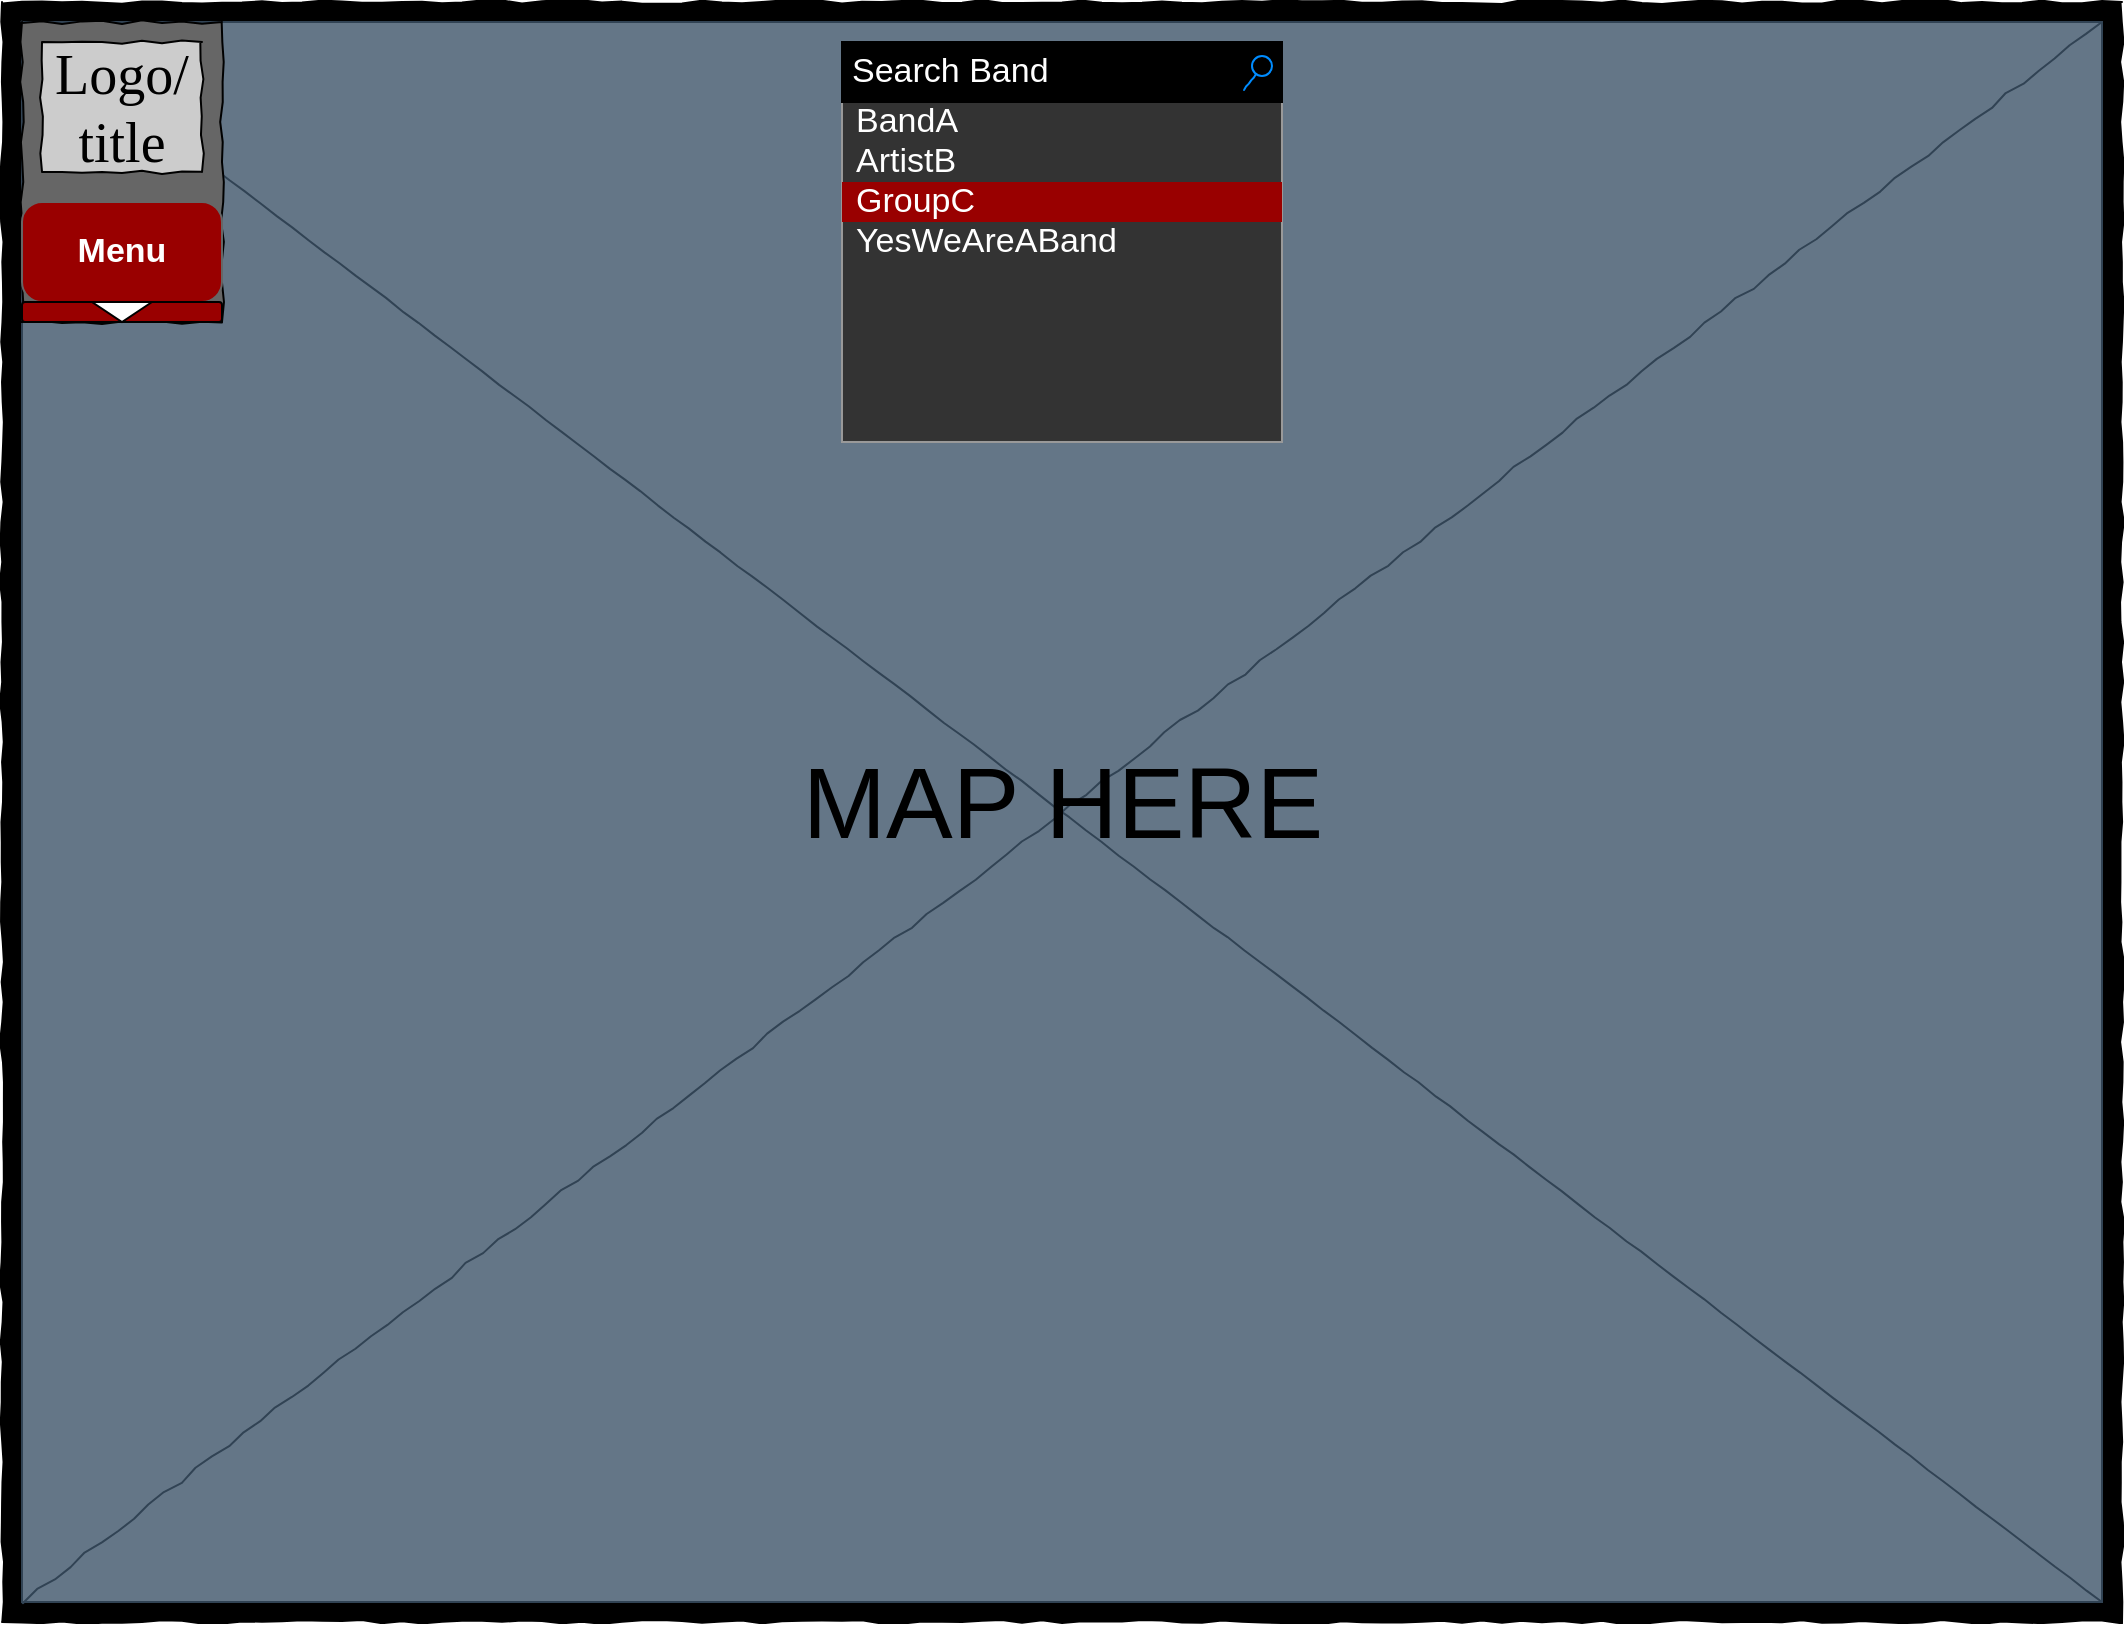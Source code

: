 <mxfile version="13.9.9" type="device"><diagram name="Page-1" id="03018318-947c-dd8e-b7a3-06fadd420f32"><mxGraphModel dx="1422" dy="822" grid="1" gridSize="10" guides="1" tooltips="1" connect="1" arrows="1" fold="1" page="1" pageScale="1" pageWidth="1100" pageHeight="850" background="#ffffff" math="0" shadow="0"><root><mxCell id="0"/><mxCell id="1" parent="0"/><mxCell id="KNHAZ4ZIhHZ9TbClgUVu-1" value="" style="whiteSpace=wrap;html=1;rounded=0;shadow=0;labelBackgroundColor=none;strokeColor=#000000;strokeWidth=1;fontFamily=Verdana;fontSize=12;fontColor=#000000;align=center;comic=1;fillColor=#000000;" vertex="1" parent="1"><mxGeometry x="20" y="20" width="1060" height="810" as="geometry"/></mxCell><mxCell id="KNHAZ4ZIhHZ9TbClgUVu-2" value="" style="verticalLabelPosition=bottom;shadow=0;dashed=0;align=center;html=1;verticalAlign=top;strokeWidth=1;shape=mxgraph.mockup.graphics.simpleIcon;strokeColor=#314354;rounded=0;labelBackgroundColor=none;fontFamily=Verdana;fontSize=14;fontColor=#ffffff;comic=1;fillColor=#647687;" vertex="1" parent="1"><mxGeometry x="30" y="30" width="1040" height="790" as="geometry"/></mxCell><mxCell id="KNHAZ4ZIhHZ9TbClgUVu-3" value="" style="whiteSpace=wrap;html=1;rounded=0;shadow=0;labelBackgroundColor=none;strokeWidth=1;fontFamily=Verdana;fontSize=12;align=center;comic=1;fillColor=#666666;" vertex="1" parent="1"><mxGeometry x="30" y="30" width="100" height="150" as="geometry"/></mxCell><mxCell id="KNHAZ4ZIhHZ9TbClgUVu-4" value="Logo/&lt;br&gt;title" style="whiteSpace=wrap;html=1;rounded=0;shadow=0;labelBackgroundColor=none;strokeWidth=1;fontFamily=Verdana;fontSize=28;align=center;comic=1;fillColor=#CCCCCC;" vertex="1" parent="1"><mxGeometry x="40" y="40" width="80" height="65" as="geometry"/></mxCell><mxCell id="KNHAZ4ZIhHZ9TbClgUVu-6" value="MAP HERE" style="text;html=1;align=center;verticalAlign=middle;resizable=0;points=[];autosize=1;fontSize=50;" vertex="1" parent="1"><mxGeometry x="410" y="385" width="280" height="70" as="geometry"/></mxCell><mxCell id="KNHAZ4ZIhHZ9TbClgUVu-31" value="Menu" style="strokeWidth=1;shadow=0;dashed=0;align=center;html=1;shape=mxgraph.mockup.buttons.button;strokeColor=#666666;fontColor=#ffffff;mainText=;buttonStyle=round;fontSize=17;fontStyle=1;whiteSpace=wrap;fillColor=#990000;" vertex="1" parent="1"><mxGeometry x="30" y="120" width="100" height="50" as="geometry"/></mxCell><mxCell id="KNHAZ4ZIhHZ9TbClgUVu-32" value="" style="rounded=1;whiteSpace=wrap;html=1;fillColor=#990000;" vertex="1" parent="1"><mxGeometry x="30" y="170" width="100" height="10" as="geometry"/></mxCell><mxCell id="KNHAZ4ZIhHZ9TbClgUVu-30" value="" style="triangle;whiteSpace=wrap;html=1;rotation=90;" vertex="1" parent="1"><mxGeometry x="75" y="160" width="10" height="30" as="geometry"/></mxCell><mxCell id="KNHAZ4ZIhHZ9TbClgUVu-38" value="" style="strokeWidth=1;shadow=0;dashed=0;align=center;html=1;shape=mxgraph.mockup.forms.rrect;rSize=0;strokeColor=#999999;fillColor=#333333;fontColor=#FFFFFF;" vertex="1" parent="1"><mxGeometry x="440" y="40" width="220" height="200" as="geometry"/></mxCell><mxCell id="KNHAZ4ZIhHZ9TbClgUVu-39" value="Title" style="strokeWidth=1;shadow=0;dashed=0;align=center;html=1;shape=mxgraph.mockup.forms.rrect;rSize=0;strokeColor=#999999;fontColor=#008cff;fontSize=17;fillColor=#ffffff;resizeWidth=1;" vertex="1" parent="KNHAZ4ZIhHZ9TbClgUVu-38"><mxGeometry width="220.0" height="30" relative="1" as="geometry"/></mxCell><mxCell id="KNHAZ4ZIhHZ9TbClgUVu-40" value="BandA" style="strokeWidth=1;shadow=0;dashed=0;align=center;html=1;shape=mxgraph.mockup.forms.anchor;fontSize=17;align=left;spacingLeft=5;resizeWidth=1;fontColor=#FFFFFF;" vertex="1" parent="KNHAZ4ZIhHZ9TbClgUVu-38"><mxGeometry width="220.0" height="20" relative="1" as="geometry"><mxPoint y="30" as="offset"/></mxGeometry></mxCell><mxCell id="KNHAZ4ZIhHZ9TbClgUVu-41" value="&lt;font color=&quot;#ffffff&quot;&gt;ArtistB&lt;/font&gt;" style="strokeWidth=1;shadow=0;dashed=0;align=center;html=1;shape=mxgraph.mockup.forms.anchor;fontSize=17;fontColor=#666666;align=left;spacingLeft=5;resizeWidth=1;" vertex="1" parent="KNHAZ4ZIhHZ9TbClgUVu-38"><mxGeometry width="220.0" height="20" relative="1" as="geometry"><mxPoint y="50" as="offset"/></mxGeometry></mxCell><mxCell id="KNHAZ4ZIhHZ9TbClgUVu-42" value="&lt;font color=&quot;#ffffff&quot;&gt;GroupC&lt;/font&gt;" style="strokeWidth=1;shadow=0;dashed=0;align=center;html=1;shape=mxgraph.mockup.forms.rrect;rSize=0;fontSize=17;fontColor=#666666;align=left;spacingLeft=5;strokeColor=none;resizeWidth=1;fillColor=#990000;" vertex="1" parent="KNHAZ4ZIhHZ9TbClgUVu-38"><mxGeometry width="220.0" height="20" relative="1" as="geometry"><mxPoint y="70" as="offset"/></mxGeometry></mxCell><mxCell id="KNHAZ4ZIhHZ9TbClgUVu-43" value="&lt;font color=&quot;#ffffff&quot;&gt;YesWeAreABand&lt;/font&gt;" style="strokeWidth=1;shadow=0;dashed=0;align=center;html=1;shape=mxgraph.mockup.forms.anchor;fontSize=17;fontColor=#666666;align=left;spacingLeft=5;resizeWidth=1;" vertex="1" parent="KNHAZ4ZIhHZ9TbClgUVu-38"><mxGeometry width="220.0" height="20" relative="1" as="geometry"><mxPoint y="90" as="offset"/></mxGeometry></mxCell><mxCell id="KNHAZ4ZIhHZ9TbClgUVu-5" value="Search Band" style="strokeWidth=1;shadow=0;dashed=0;align=center;html=1;shape=mxgraph.mockup.forms.searchBox;mainText=;strokeColor2=#008cff;fontSize=17;align=left;spacingLeft=3;rounded=0;labelBackgroundColor=none;comic=1;fillColor=#000000;fontColor=#FFFFFF;" vertex="1" parent="1"><mxGeometry x="440" y="40" width="220" height="30" as="geometry"/></mxCell></root></mxGraphModel></diagram></mxfile>